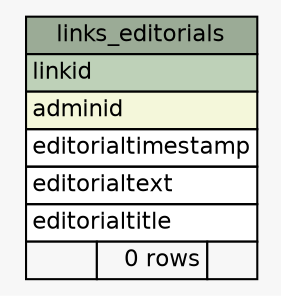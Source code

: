 // dot 2.38.0 on Mac OS X 10.9.4
// SchemaSpy rev 590
digraph "links_editorials" {
  graph [
    rankdir="RL"
    bgcolor="#f7f7f7"
    nodesep="0.18"
    ranksep="0.46"
    fontname="Helvetica"
    fontsize="11"
  ];
  node [
    fontname="Helvetica"
    fontsize="11"
    shape="plaintext"
  ];
  edge [
    arrowsize="0.8"
  ];
  "links_editorials" [
    label=<
    <TABLE BORDER="0" CELLBORDER="1" CELLSPACING="0" BGCOLOR="#ffffff">
      <TR><TD COLSPAN="3" BGCOLOR="#9bab96" ALIGN="CENTER">links_editorials</TD></TR>
      <TR><TD PORT="linkid" COLSPAN="3" BGCOLOR="#bed1b8" ALIGN="LEFT">linkid</TD></TR>
      <TR><TD PORT="adminid" COLSPAN="3" BGCOLOR="#f4f7da" ALIGN="LEFT">adminid</TD></TR>
      <TR><TD PORT="editorialtimestamp" COLSPAN="3" ALIGN="LEFT">editorialtimestamp</TD></TR>
      <TR><TD PORT="editorialtext" COLSPAN="3" ALIGN="LEFT">editorialtext</TD></TR>
      <TR><TD PORT="editorialtitle" COLSPAN="3" ALIGN="LEFT">editorialtitle</TD></TR>
      <TR><TD ALIGN="LEFT" BGCOLOR="#f7f7f7">  </TD><TD ALIGN="RIGHT" BGCOLOR="#f7f7f7">0 rows</TD><TD ALIGN="RIGHT" BGCOLOR="#f7f7f7">  </TD></TR>
    </TABLE>>
    URL="tables/links_editorials.html"
    tooltip="links_editorials"
  ];
}
